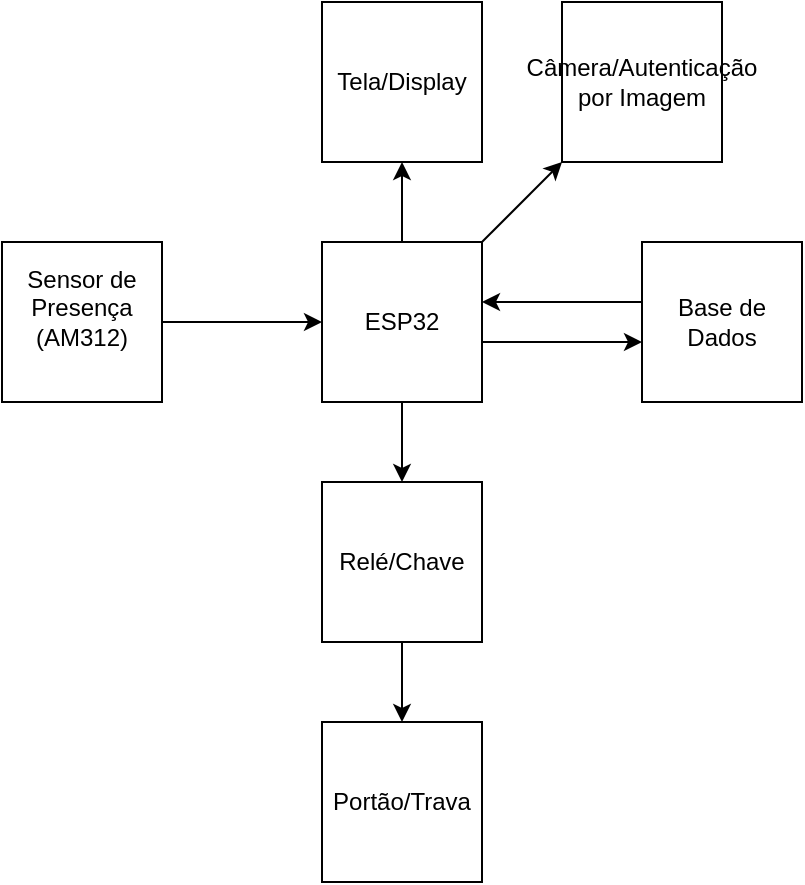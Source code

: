 <mxfile version="24.2.1" type="github">
  <diagram name="Página-1" id="UUgHAN6CEkDBom1A3qvH">
    <mxGraphModel dx="822" dy="482" grid="1" gridSize="10" guides="1" tooltips="1" connect="1" arrows="1" fold="1" page="1" pageScale="1" pageWidth="827" pageHeight="1169" math="0" shadow="0">
      <root>
        <mxCell id="0" />
        <mxCell id="1" parent="0" />
        <mxCell id="y4ywzZxdvwQCOYZI5h31-4" value="" style="edgeStyle=orthogonalEdgeStyle;rounded=0;orthogonalLoop=1;jettySize=auto;html=1;" edge="1" parent="1" source="y4ywzZxdvwQCOYZI5h31-1" target="y4ywzZxdvwQCOYZI5h31-3">
          <mxGeometry relative="1" as="geometry" />
        </mxCell>
        <mxCell id="y4ywzZxdvwQCOYZI5h31-1" value="&lt;div&gt;Sensor de Presença&lt;/div&gt;&lt;div&gt;(AM312)&lt;/div&gt;&lt;div&gt;&lt;br&gt;&lt;/div&gt;" style="whiteSpace=wrap;html=1;aspect=fixed;" vertex="1" parent="1">
          <mxGeometry x="80" y="200" width="80" height="80" as="geometry" />
        </mxCell>
        <mxCell id="y4ywzZxdvwQCOYZI5h31-15" value="" style="edgeStyle=orthogonalEdgeStyle;rounded=0;orthogonalLoop=1;jettySize=auto;html=1;" edge="1" parent="1" source="y4ywzZxdvwQCOYZI5h31-3" target="y4ywzZxdvwQCOYZI5h31-13">
          <mxGeometry relative="1" as="geometry" />
        </mxCell>
        <mxCell id="y4ywzZxdvwQCOYZI5h31-19" value="" style="edgeStyle=orthogonalEdgeStyle;rounded=0;orthogonalLoop=1;jettySize=auto;html=1;" edge="1" parent="1" source="y4ywzZxdvwQCOYZI5h31-3" target="y4ywzZxdvwQCOYZI5h31-17">
          <mxGeometry relative="1" as="geometry" />
        </mxCell>
        <mxCell id="y4ywzZxdvwQCOYZI5h31-22" value="" style="edgeStyle=orthogonalEdgeStyle;rounded=0;orthogonalLoop=1;jettySize=auto;html=1;" edge="1" parent="1" source="y4ywzZxdvwQCOYZI5h31-3" target="y4ywzZxdvwQCOYZI5h31-5">
          <mxGeometry relative="1" as="geometry">
            <Array as="points">
              <mxPoint x="360" y="250" />
              <mxPoint x="360" y="250" />
            </Array>
          </mxGeometry>
        </mxCell>
        <mxCell id="y4ywzZxdvwQCOYZI5h31-3" value="ESP32" style="whiteSpace=wrap;html=1;aspect=fixed;" vertex="1" parent="1">
          <mxGeometry x="240" y="200" width="80" height="80" as="geometry" />
        </mxCell>
        <mxCell id="y4ywzZxdvwQCOYZI5h31-21" value="" style="edgeStyle=orthogonalEdgeStyle;rounded=0;orthogonalLoop=1;jettySize=auto;html=1;" edge="1" parent="1" source="y4ywzZxdvwQCOYZI5h31-5" target="y4ywzZxdvwQCOYZI5h31-3">
          <mxGeometry relative="1" as="geometry">
            <Array as="points">
              <mxPoint x="340" y="230" />
              <mxPoint x="340" y="230" />
            </Array>
          </mxGeometry>
        </mxCell>
        <mxCell id="y4ywzZxdvwQCOYZI5h31-5" value="&lt;div&gt;Base de Dados&lt;br&gt;&lt;/div&gt;" style="whiteSpace=wrap;html=1;aspect=fixed;" vertex="1" parent="1">
          <mxGeometry x="400" y="200" width="80" height="80" as="geometry" />
        </mxCell>
        <mxCell id="y4ywzZxdvwQCOYZI5h31-7" value="Portão/Trava" style="whiteSpace=wrap;html=1;aspect=fixed;" vertex="1" parent="1">
          <mxGeometry x="240" y="440" width="80" height="80" as="geometry" />
        </mxCell>
        <mxCell id="y4ywzZxdvwQCOYZI5h31-14" value="" style="edgeStyle=orthogonalEdgeStyle;rounded=0;orthogonalLoop=1;jettySize=auto;html=1;" edge="1" parent="1" source="y4ywzZxdvwQCOYZI5h31-13" target="y4ywzZxdvwQCOYZI5h31-7">
          <mxGeometry relative="1" as="geometry" />
        </mxCell>
        <mxCell id="y4ywzZxdvwQCOYZI5h31-13" value="Relé/Chave" style="whiteSpace=wrap;html=1;aspect=fixed;" vertex="1" parent="1">
          <mxGeometry x="240" y="320" width="80" height="80" as="geometry" />
        </mxCell>
        <mxCell id="y4ywzZxdvwQCOYZI5h31-16" value="&lt;div&gt;Câmera/Autenticação&lt;/div&gt;&lt;div&gt;por Imagem&lt;/div&gt;" style="whiteSpace=wrap;html=1;aspect=fixed;" vertex="1" parent="1">
          <mxGeometry x="360" y="80" width="80" height="80" as="geometry" />
        </mxCell>
        <mxCell id="y4ywzZxdvwQCOYZI5h31-17" value="&lt;div&gt;Tela/Display&lt;/div&gt;" style="whiteSpace=wrap;html=1;aspect=fixed;" vertex="1" parent="1">
          <mxGeometry x="240" y="80" width="80" height="80" as="geometry" />
        </mxCell>
        <mxCell id="y4ywzZxdvwQCOYZI5h31-18" value="" style="endArrow=classic;html=1;rounded=0;entryX=0;entryY=1;entryDx=0;entryDy=0;" edge="1" parent="1" target="y4ywzZxdvwQCOYZI5h31-16">
          <mxGeometry width="50" height="50" relative="1" as="geometry">
            <mxPoint x="320" y="200" as="sourcePoint" />
            <mxPoint x="370" y="150" as="targetPoint" />
          </mxGeometry>
        </mxCell>
      </root>
    </mxGraphModel>
  </diagram>
</mxfile>
